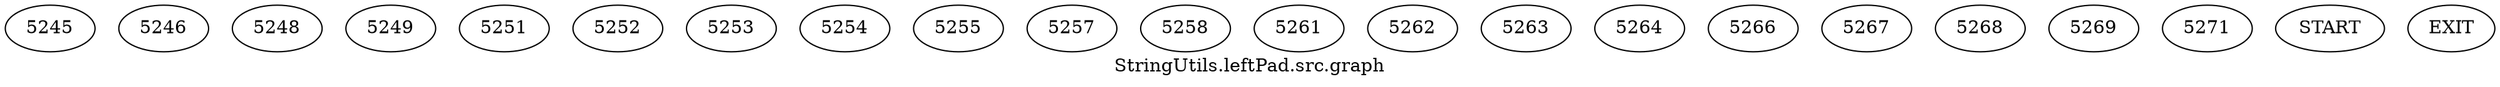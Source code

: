 /* --------------------------------------------------- */
/* Generated by Dr. Garbage Control Flow Graph Factory */
/* http://www.drgarbage.com                            */
/* Version: 4.5.0.201508311741                         */
/* Retrieved on: 2020-01-06 16:07:25.726               */
/* --------------------------------------------------- */
digraph "StringUtils.leftPad.src.graph" {
 graph [label="StringUtils.leftPad.src.graph"];
 2 [label="5245" ]
 3 [label="5246" ]
 4 [label="5248" ]
 5 [label="5249" ]
 6 [label="5251" ]
 7 [label="5252" ]
 8 [label="5253" ]
 9 [label="5254" ]
 10 [label="5255" ]
 11 [label="5257" ]
 12 [label="5258" ]
 13 [label="5261" ]
 14 [label="5262" ]
 15 [label="5263" ]
 16 [label="5264" ]
 17 [label="5266" ]
 18 [label="5267" ]
 19 [label="5268" ]
 20 [label="5269" ]
 21 [label="5271" ]
 22 [label="START" ]
 23 [label="EXIT" ]
 22  2
 2  3
 2  4
 4  5
 4  6
 5  6
 6  7
 7  8
 8  9
 9  10
 9  11
 11  12
 11  13
 13  14
 13  15
 15  16
 15  17
 17  18
 18  19
 20  19
 19  20
 19  21
 3  23
 10  23
 12  23
 14  23
 16  23
 21  23
}

